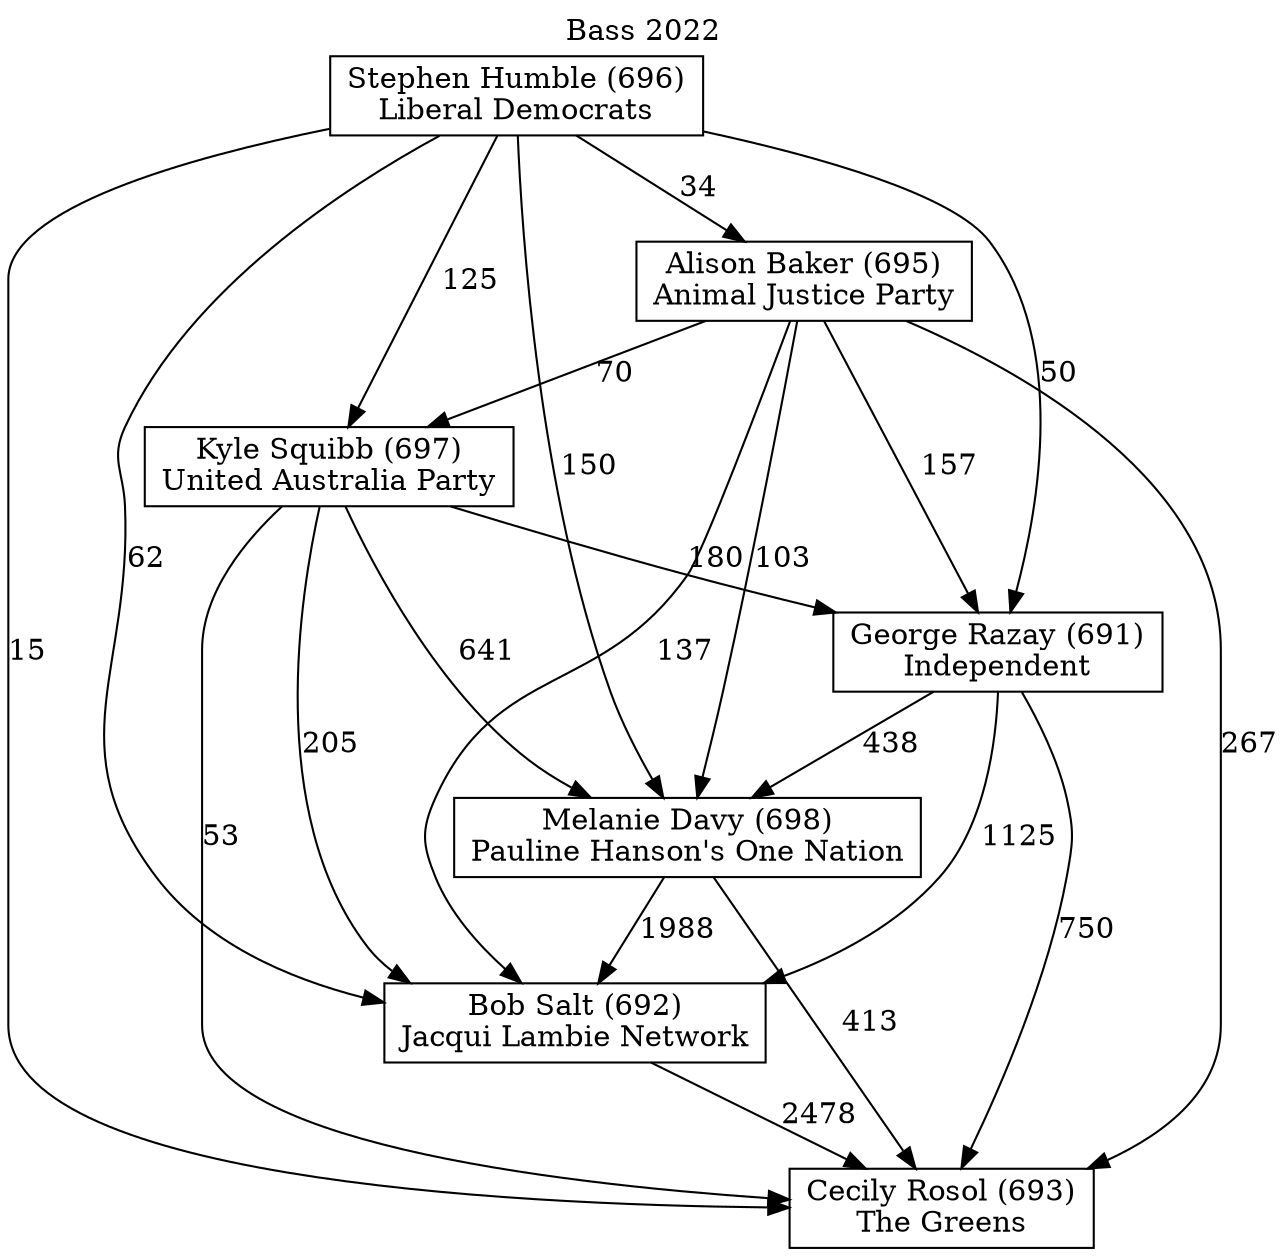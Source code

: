 // House preference flow
digraph "Cecily Rosol (693)_Bass_2022" {
	graph [label="Bass 2022" labelloc=t mclimit=10]
	node [shape=box]
	"Bob Salt (692)" [label="Bob Salt (692)
Jacqui Lambie Network"]
	"Stephen Humble (696)" [label="Stephen Humble (696)
Liberal Democrats"]
	"Cecily Rosol (693)" [label="Cecily Rosol (693)
The Greens"]
	"Alison Baker (695)" [label="Alison Baker (695)
Animal Justice Party"]
	"George Razay (691)" [label="George Razay (691)
Independent"]
	"Kyle Squibb (697)" [label="Kyle Squibb (697)
United Australia Party"]
	"Melanie Davy (698)" [label="Melanie Davy (698)
Pauline Hanson's One Nation"]
	"Kyle Squibb (697)" -> "George Razay (691)" [label=180]
	"Kyle Squibb (697)" -> "Cecily Rosol (693)" [label=53]
	"Stephen Humble (696)" -> "Cecily Rosol (693)" [label=15]
	"Stephen Humble (696)" -> "George Razay (691)" [label=50]
	"Stephen Humble (696)" -> "Alison Baker (695)" [label=34]
	"Stephen Humble (696)" -> "Melanie Davy (698)" [label=150]
	"Bob Salt (692)" -> "Cecily Rosol (693)" [label=2478]
	"Stephen Humble (696)" -> "Bob Salt (692)" [label=62]
	"Melanie Davy (698)" -> "Cecily Rosol (693)" [label=413]
	"George Razay (691)" -> "Bob Salt (692)" [label=1125]
	"George Razay (691)" -> "Cecily Rosol (693)" [label=750]
	"Melanie Davy (698)" -> "Bob Salt (692)" [label=1988]
	"Kyle Squibb (697)" -> "Melanie Davy (698)" [label=641]
	"Alison Baker (695)" -> "Kyle Squibb (697)" [label=70]
	"Alison Baker (695)" -> "Cecily Rosol (693)" [label=267]
	"Alison Baker (695)" -> "George Razay (691)" [label=157]
	"George Razay (691)" -> "Melanie Davy (698)" [label=438]
	"Alison Baker (695)" -> "Bob Salt (692)" [label=137]
	"Stephen Humble (696)" -> "Kyle Squibb (697)" [label=125]
	"Kyle Squibb (697)" -> "Bob Salt (692)" [label=205]
	"Alison Baker (695)" -> "Melanie Davy (698)" [label=103]
}
